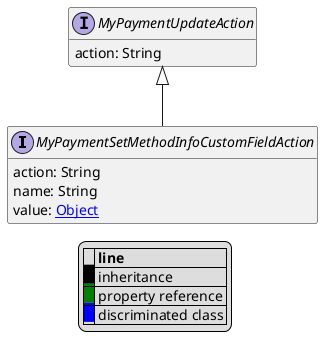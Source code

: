 @startuml

hide empty fields
hide empty methods
legend
|= |= line |
|<back:black>   </back>| inheritance |
|<back:green>   </back>| property reference |
|<back:blue>   </back>| discriminated class |
endlegend
interface MyPaymentSetMethodInfoCustomFieldAction [[MyPaymentSetMethodInfoCustomFieldAction.svg]] extends MyPaymentUpdateAction {
    action: String
    name: String
    value: [[Object.svg Object]]
}
interface MyPaymentUpdateAction [[MyPaymentUpdateAction.svg]]  {
    action: String
}





@enduml
